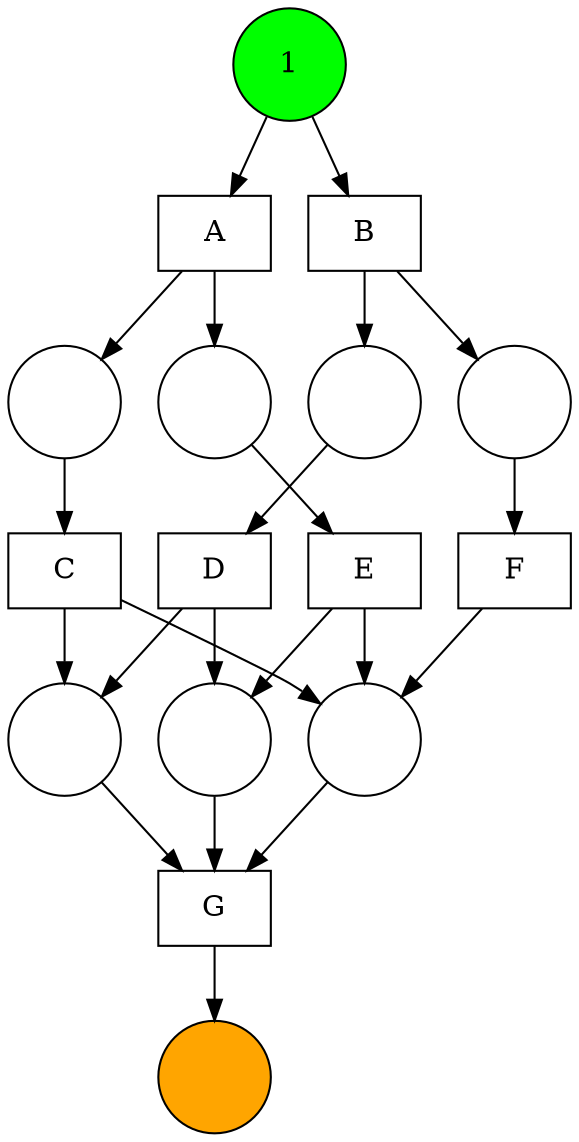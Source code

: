 digraph "alpha_classic_net_1557347010.015293" {
	node [shape=box]
	8570477386470246876 [label=A]
	-5262321788909573283 [label=E]
	-8585886295928853538 [label=D]
	9015127669208366486 [label=B]
	-3884610561428101792 [label=F]
	3981263012150555891 [label=C]
	5146928404638168056 [label=G]
	node [fixedsize=true shape=circle width=0.75]
	5969561946521727939 [label=""]
	1048143258679264305 [label=""]
	4964017521457040206 [label=""]
	-128428071542183346 [label=1 fillcolor=green style=filled]
	4948520573820740041 [label=""]
	-8929499137245135520 [label=""]
	-2496836344096895025 [label="" fillcolor=orange style=filled]
	-9056503264230337783 [label=""]
	6030906647417631456 [label=""]
	-5262321788909573283 -> -8929499137245135520
	-8929499137245135520 -> 5146928404638168056
	-8585886295928853538 -> 4964017521457040206
	-5262321788909573283 -> 4964017521457040206
	4964017521457040206 -> 5146928404638168056
	-128428071542183346 -> 8570477386470246876
	-128428071542183346 -> 9015127669208366486
	5146928404638168056 -> -2496836344096895025
	9015127669208366486 -> 6030906647417631456
	6030906647417631456 -> -8585886295928853538
	8570477386470246876 -> 5969561946521727939
	5969561946521727939 -> -5262321788909573283
	9015127669208366486 -> 4948520573820740041
	4948520573820740041 -> -3884610561428101792
	8570477386470246876 -> -9056503264230337783
	-9056503264230337783 -> 3981263012150555891
	-8585886295928853538 -> 1048143258679264305
	3981263012150555891 -> 1048143258679264305
	1048143258679264305 -> 5146928404638168056
	-3884610561428101792 -> -8929499137245135520
	3981263012150555891 -> -8929499137245135520
	overlap=false
	fontsize=11
}
